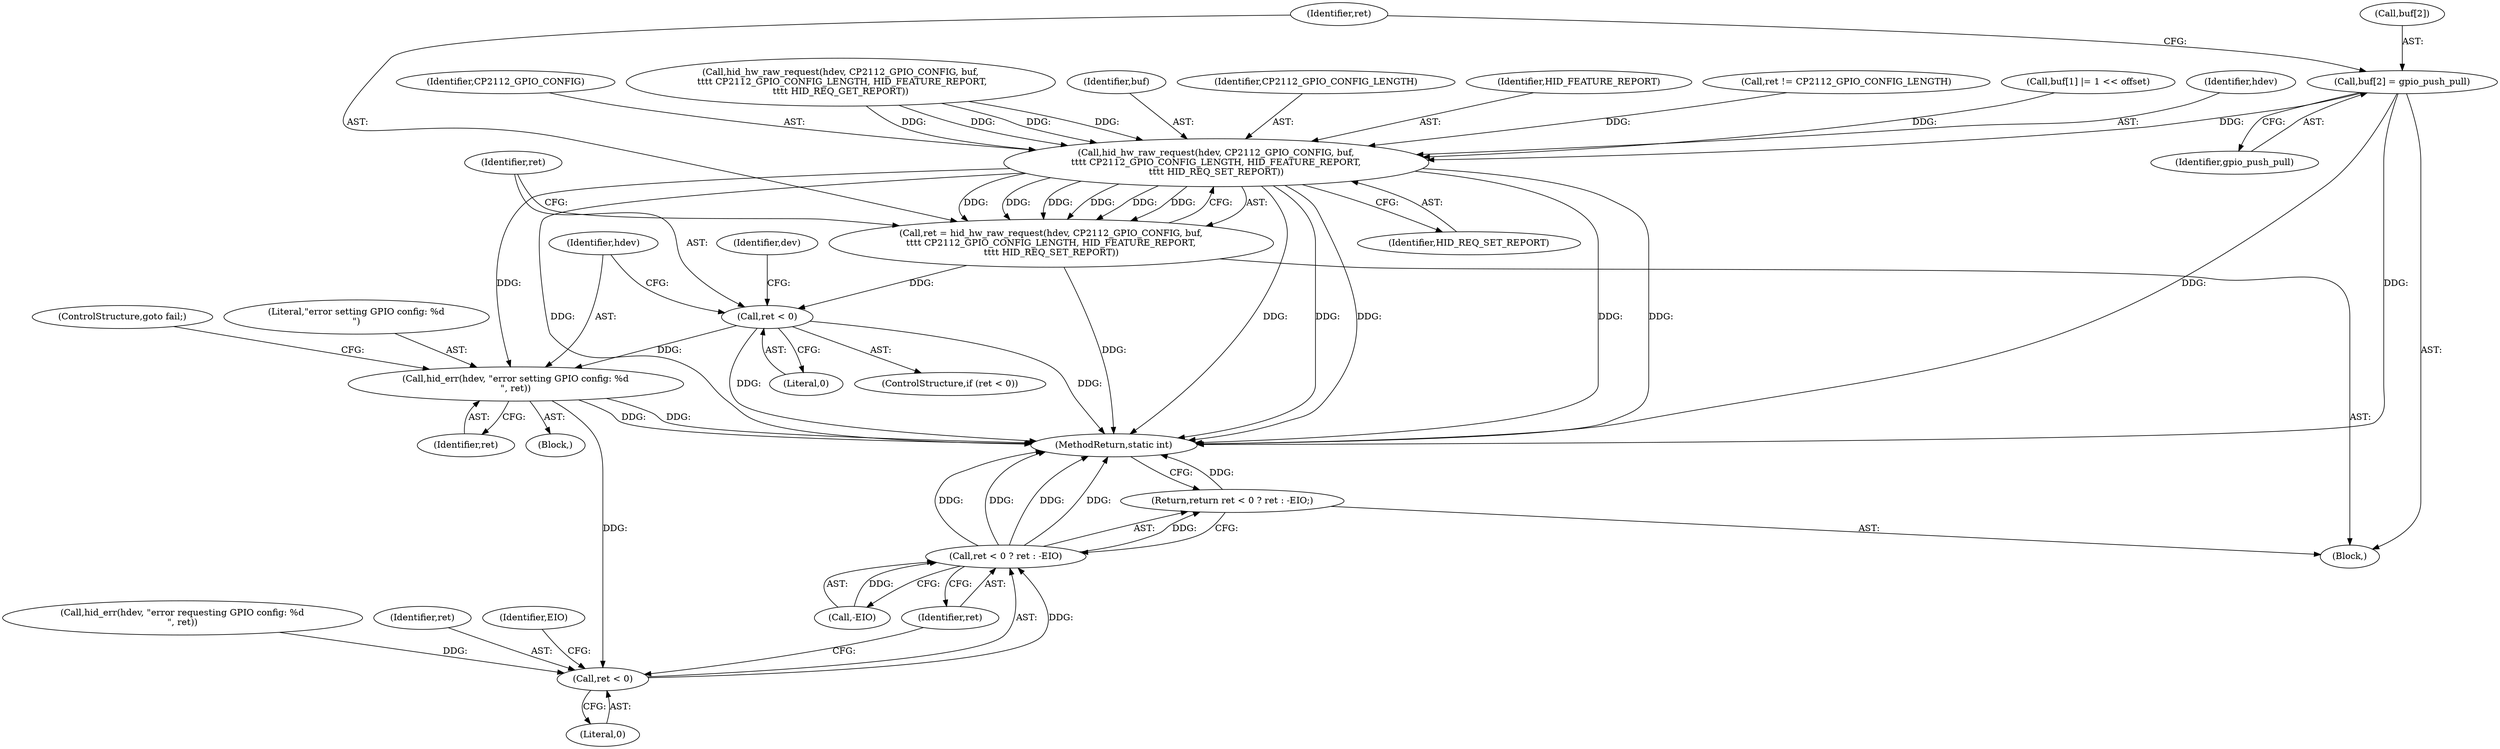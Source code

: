 digraph "0_linux_7a7b5df84b6b4e5d599c7289526eed96541a0654_0@array" {
"1000157" [label="(Call,buf[2] = gpio_push_pull)"];
"1000164" [label="(Call,hid_hw_raw_request(hdev, CP2112_GPIO_CONFIG, buf,\n\t\t\t\t CP2112_GPIO_CONFIG_LENGTH, HID_FEATURE_REPORT,\n\t\t\t\t HID_REQ_SET_REPORT))"];
"1000162" [label="(Call,ret = hid_hw_raw_request(hdev, CP2112_GPIO_CONFIG, buf,\n\t\t\t\t CP2112_GPIO_CONFIG_LENGTH, HID_FEATURE_REPORT,\n\t\t\t\t HID_REQ_SET_REPORT))"];
"1000172" [label="(Call,ret < 0)"];
"1000176" [label="(Call,hid_err(hdev, \"error setting GPIO config: %d\n\", ret))"];
"1000202" [label="(Call,ret < 0)"];
"1000201" [label="(Call,ret < 0 ? ret : -EIO)"];
"1000200" [label="(Return,return ret < 0 ? ret : -EIO;)"];
"1000167" [label="(Identifier,buf)"];
"1000145" [label="(Call,hid_err(hdev, \"error requesting GPIO config: %d\n\", ret))"];
"1000173" [label="(Identifier,ret)"];
"1000179" [label="(Identifier,ret)"];
"1000168" [label="(Identifier,CP2112_GPIO_CONFIG_LENGTH)"];
"1000169" [label="(Identifier,HID_FEATURE_REPORT)"];
"1000141" [label="(Call,ret != CP2112_GPIO_CONFIG_LENGTH)"];
"1000203" [label="(Identifier,ret)"];
"1000172" [label="(Call,ret < 0)"];
"1000175" [label="(Block,)"];
"1000201" [label="(Call,ret < 0 ? ret : -EIO)"];
"1000150" [label="(Call,buf[1] |= 1 << offset)"];
"1000174" [label="(Literal,0)"];
"1000163" [label="(Identifier,ret)"];
"1000171" [label="(ControlStructure,if (ret < 0))"];
"1000162" [label="(Call,ret = hid_hw_raw_request(hdev, CP2112_GPIO_CONFIG, buf,\n\t\t\t\t CP2112_GPIO_CONFIG_LENGTH, HID_FEATURE_REPORT,\n\t\t\t\t HID_REQ_SET_REPORT))"];
"1000176" [label="(Call,hid_err(hdev, \"error setting GPIO config: %d\n\", ret))"];
"1000165" [label="(Identifier,hdev)"];
"1000166" [label="(Identifier,CP2112_GPIO_CONFIG)"];
"1000206" [label="(Call,-EIO)"];
"1000158" [label="(Call,buf[2])"];
"1000200" [label="(Return,return ret < 0 ? ret : -EIO;)"];
"1000177" [label="(Identifier,hdev)"];
"1000157" [label="(Call,buf[2] = gpio_push_pull)"];
"1000105" [label="(Block,)"];
"1000202" [label="(Call,ret < 0)"];
"1000133" [label="(Call,hid_hw_raw_request(hdev, CP2112_GPIO_CONFIG, buf,\n \t\t\t\t CP2112_GPIO_CONFIG_LENGTH, HID_FEATURE_REPORT,\n\t\t\t\t HID_REQ_GET_REPORT))"];
"1000170" [label="(Identifier,HID_REQ_SET_REPORT)"];
"1000164" [label="(Call,hid_hw_raw_request(hdev, CP2112_GPIO_CONFIG, buf,\n\t\t\t\t CP2112_GPIO_CONFIG_LENGTH, HID_FEATURE_REPORT,\n\t\t\t\t HID_REQ_SET_REPORT))"];
"1000180" [label="(ControlStructure,goto fail;)"];
"1000178" [label="(Literal,\"error setting GPIO config: %d\n\")"];
"1000205" [label="(Identifier,ret)"];
"1000161" [label="(Identifier,gpio_push_pull)"];
"1000208" [label="(MethodReturn,static int)"];
"1000207" [label="(Identifier,EIO)"];
"1000204" [label="(Literal,0)"];
"1000184" [label="(Identifier,dev)"];
"1000157" -> "1000105"  [label="AST: "];
"1000157" -> "1000161"  [label="CFG: "];
"1000158" -> "1000157"  [label="AST: "];
"1000161" -> "1000157"  [label="AST: "];
"1000163" -> "1000157"  [label="CFG: "];
"1000157" -> "1000208"  [label="DDG: "];
"1000157" -> "1000208"  [label="DDG: "];
"1000157" -> "1000164"  [label="DDG: "];
"1000164" -> "1000162"  [label="AST: "];
"1000164" -> "1000170"  [label="CFG: "];
"1000165" -> "1000164"  [label="AST: "];
"1000166" -> "1000164"  [label="AST: "];
"1000167" -> "1000164"  [label="AST: "];
"1000168" -> "1000164"  [label="AST: "];
"1000169" -> "1000164"  [label="AST: "];
"1000170" -> "1000164"  [label="AST: "];
"1000162" -> "1000164"  [label="CFG: "];
"1000164" -> "1000208"  [label="DDG: "];
"1000164" -> "1000208"  [label="DDG: "];
"1000164" -> "1000208"  [label="DDG: "];
"1000164" -> "1000208"  [label="DDG: "];
"1000164" -> "1000208"  [label="DDG: "];
"1000164" -> "1000208"  [label="DDG: "];
"1000164" -> "1000162"  [label="DDG: "];
"1000164" -> "1000162"  [label="DDG: "];
"1000164" -> "1000162"  [label="DDG: "];
"1000164" -> "1000162"  [label="DDG: "];
"1000164" -> "1000162"  [label="DDG: "];
"1000164" -> "1000162"  [label="DDG: "];
"1000133" -> "1000164"  [label="DDG: "];
"1000133" -> "1000164"  [label="DDG: "];
"1000133" -> "1000164"  [label="DDG: "];
"1000133" -> "1000164"  [label="DDG: "];
"1000150" -> "1000164"  [label="DDG: "];
"1000141" -> "1000164"  [label="DDG: "];
"1000164" -> "1000176"  [label="DDG: "];
"1000162" -> "1000105"  [label="AST: "];
"1000163" -> "1000162"  [label="AST: "];
"1000173" -> "1000162"  [label="CFG: "];
"1000162" -> "1000208"  [label="DDG: "];
"1000162" -> "1000172"  [label="DDG: "];
"1000172" -> "1000171"  [label="AST: "];
"1000172" -> "1000174"  [label="CFG: "];
"1000173" -> "1000172"  [label="AST: "];
"1000174" -> "1000172"  [label="AST: "];
"1000177" -> "1000172"  [label="CFG: "];
"1000184" -> "1000172"  [label="CFG: "];
"1000172" -> "1000208"  [label="DDG: "];
"1000172" -> "1000208"  [label="DDG: "];
"1000172" -> "1000176"  [label="DDG: "];
"1000176" -> "1000175"  [label="AST: "];
"1000176" -> "1000179"  [label="CFG: "];
"1000177" -> "1000176"  [label="AST: "];
"1000178" -> "1000176"  [label="AST: "];
"1000179" -> "1000176"  [label="AST: "];
"1000180" -> "1000176"  [label="CFG: "];
"1000176" -> "1000208"  [label="DDG: "];
"1000176" -> "1000208"  [label="DDG: "];
"1000176" -> "1000202"  [label="DDG: "];
"1000202" -> "1000201"  [label="AST: "];
"1000202" -> "1000204"  [label="CFG: "];
"1000203" -> "1000202"  [label="AST: "];
"1000204" -> "1000202"  [label="AST: "];
"1000205" -> "1000202"  [label="CFG: "];
"1000207" -> "1000202"  [label="CFG: "];
"1000202" -> "1000201"  [label="DDG: "];
"1000145" -> "1000202"  [label="DDG: "];
"1000201" -> "1000200"  [label="AST: "];
"1000201" -> "1000205"  [label="CFG: "];
"1000201" -> "1000206"  [label="CFG: "];
"1000205" -> "1000201"  [label="AST: "];
"1000206" -> "1000201"  [label="AST: "];
"1000200" -> "1000201"  [label="CFG: "];
"1000201" -> "1000208"  [label="DDG: "];
"1000201" -> "1000208"  [label="DDG: "];
"1000201" -> "1000208"  [label="DDG: "];
"1000201" -> "1000208"  [label="DDG: "];
"1000201" -> "1000200"  [label="DDG: "];
"1000206" -> "1000201"  [label="DDG: "];
"1000200" -> "1000105"  [label="AST: "];
"1000208" -> "1000200"  [label="CFG: "];
"1000200" -> "1000208"  [label="DDG: "];
}
